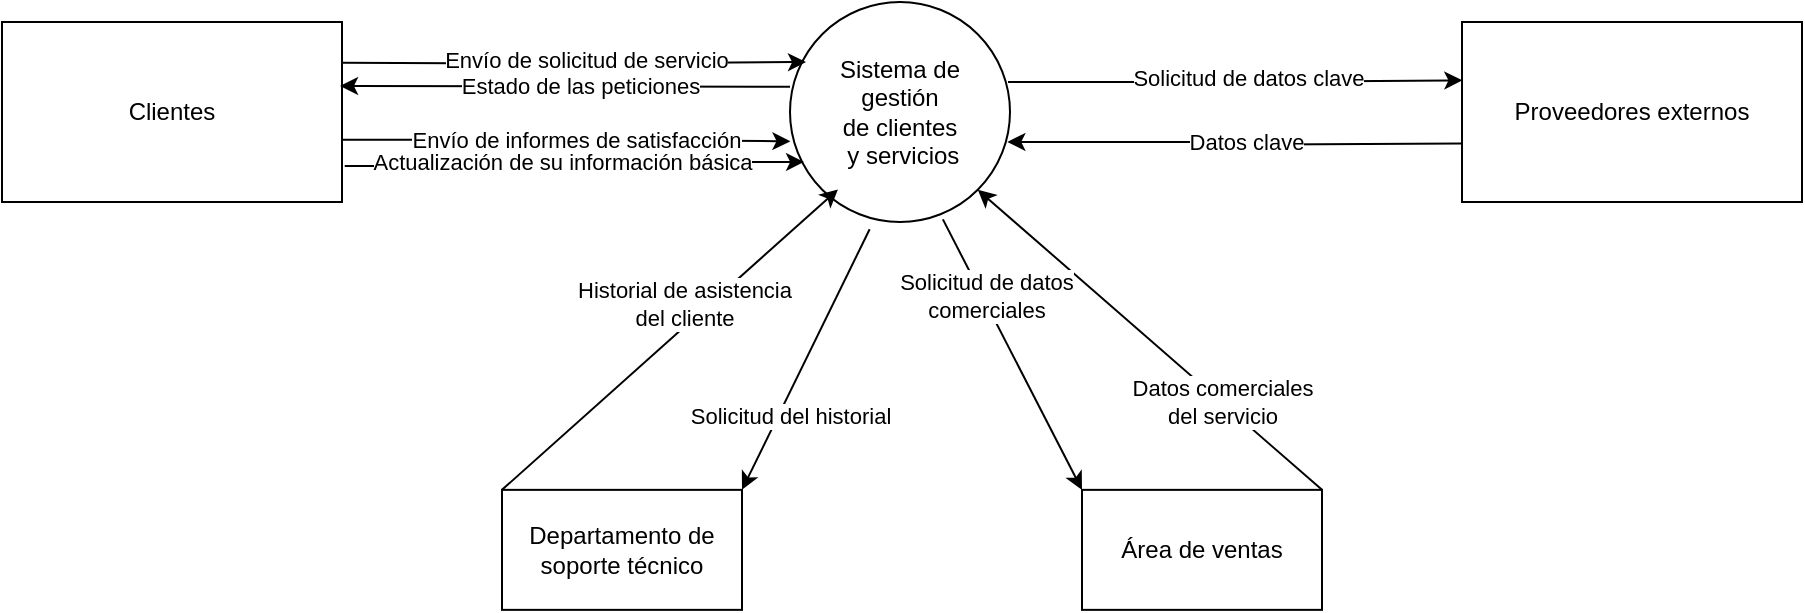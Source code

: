 <mxfile version="24.9.1">
  <diagram name="Página-1" id="o_tzJiIOKgwFFSi4EMNB">
    <mxGraphModel dx="1797" dy="863" grid="1" gridSize="10" guides="1" tooltips="1" connect="1" arrows="1" fold="1" page="1" pageScale="1" pageWidth="827" pageHeight="1169" math="0" shadow="0">
      <root>
        <mxCell id="0" />
        <mxCell id="1" parent="0" />
        <mxCell id="3CDc8pTSTMtiO1tMc391-1" value="&lt;div&gt;Sistema de &lt;br&gt;&lt;/div&gt;&lt;div&gt;gestión&lt;/div&gt;&lt;div&gt;de clientes&lt;br&gt;&lt;/div&gt;&amp;nbsp;y servicios" style="ellipse;whiteSpace=wrap;html=1;aspect=fixed;" parent="1" vertex="1">
          <mxGeometry x="374" y="100" width="110" height="110" as="geometry" />
        </mxCell>
        <mxCell id="3CDc8pTSTMtiO1tMc391-10" value="" style="edgeStyle=orthogonalEdgeStyle;rounded=0;orthogonalLoop=1;jettySize=auto;html=1;entryX=0.002;entryY=0.633;entryDx=0;entryDy=0;entryPerimeter=0;exitX=1;exitY=0.654;exitDx=0;exitDy=0;exitPerimeter=0;" parent="1" source="3CDc8pTSTMtiO1tMc391-2" target="3CDc8pTSTMtiO1tMc391-1" edge="1">
          <mxGeometry relative="1" as="geometry">
            <mxPoint x="140.55" y="170" as="sourcePoint" />
            <mxPoint x="374.0" y="170.39" as="targetPoint" />
          </mxGeometry>
        </mxCell>
        <mxCell id="3CDc8pTSTMtiO1tMc391-16" value="Envío de informes de satisfacción" style="edgeLabel;html=1;align=center;verticalAlign=middle;resizable=0;points=[];" parent="3CDc8pTSTMtiO1tMc391-10" vertex="1" connectable="0">
          <mxGeometry x="-0.257" y="-2" relative="1" as="geometry">
            <mxPoint x="33" y="-2" as="offset" />
          </mxGeometry>
        </mxCell>
        <mxCell id="3CDc8pTSTMtiO1tMc391-2" value="Clientes" style="rounded=0;whiteSpace=wrap;html=1;" parent="1" vertex="1">
          <mxGeometry x="-20" y="110" width="170" height="90" as="geometry" />
        </mxCell>
        <mxCell id="3CDc8pTSTMtiO1tMc391-5" value="" style="edgeStyle=orthogonalEdgeStyle;rounded=0;orthogonalLoop=1;jettySize=auto;html=1;exitX=-0.001;exitY=0.6;exitDx=0;exitDy=0;exitPerimeter=0;entryX=0.988;entryY=0.636;entryDx=0;entryDy=0;entryPerimeter=0;" parent="1" target="3CDc8pTSTMtiO1tMc391-1" edge="1">
          <mxGeometry relative="1" as="geometry">
            <mxPoint x="710.0" y="170.75" as="sourcePoint" />
            <mxPoint x="480" y="170" as="targetPoint" />
          </mxGeometry>
        </mxCell>
        <mxCell id="3CDc8pTSTMtiO1tMc391-24" value="Datos clave" style="edgeLabel;html=1;align=center;verticalAlign=middle;resizable=0;points=[];" parent="3CDc8pTSTMtiO1tMc391-5" vertex="1" connectable="0">
          <mxGeometry x="0.068" y="-1" relative="1" as="geometry">
            <mxPoint x="12" y="1" as="offset" />
          </mxGeometry>
        </mxCell>
        <mxCell id="3CDc8pTSTMtiO1tMc391-11" value="" style="edgeStyle=orthogonalEdgeStyle;rounded=0;orthogonalLoop=1;jettySize=auto;html=1;exitX=1.008;exitY=0.8;exitDx=0;exitDy=0;exitPerimeter=0;entryX=0.064;entryY=0.727;entryDx=0;entryDy=0;entryPerimeter=0;" parent="1" source="3CDc8pTSTMtiO1tMc391-2" target="3CDc8pTSTMtiO1tMc391-1" edge="1">
          <mxGeometry relative="1" as="geometry">
            <mxPoint x="150" y="160.82" as="sourcePoint" />
            <mxPoint x="380" y="160" as="targetPoint" />
          </mxGeometry>
        </mxCell>
        <mxCell id="3CDc8pTSTMtiO1tMc391-17" value="Actualización de su información básica" style="edgeLabel;html=1;align=center;verticalAlign=middle;resizable=0;points=[];" parent="3CDc8pTSTMtiO1tMc391-11" vertex="1" connectable="0">
          <mxGeometry x="0.428" y="-2" relative="1" as="geometry">
            <mxPoint x="-55" y="-2" as="offset" />
          </mxGeometry>
        </mxCell>
        <mxCell id="3CDc8pTSTMtiO1tMc391-14" value="" style="edgeStyle=orthogonalEdgeStyle;rounded=0;orthogonalLoop=1;jettySize=auto;html=1;exitX=1.011;exitY=0.204;exitDx=0;exitDy=0;exitPerimeter=0;" parent="1" edge="1">
          <mxGeometry relative="1" as="geometry">
            <mxPoint x="150.0" y="130.36" as="sourcePoint" />
            <mxPoint x="382" y="130" as="targetPoint" />
          </mxGeometry>
        </mxCell>
        <mxCell id="3CDc8pTSTMtiO1tMc391-15" value="Envío de solicitud de servicio" style="edgeLabel;html=1;align=center;verticalAlign=middle;resizable=0;points=[];" parent="3CDc8pTSTMtiO1tMc391-14" vertex="1" connectable="0">
          <mxGeometry x="-0.137" y="2" relative="1" as="geometry">
            <mxPoint x="21" as="offset" />
          </mxGeometry>
        </mxCell>
        <mxCell id="3CDc8pTSTMtiO1tMc391-20" value="" style="endArrow=classic;html=1;rounded=0;exitX=0.009;exitY=0.385;exitDx=0;exitDy=0;exitPerimeter=0;" parent="1" edge="1">
          <mxGeometry width="50" height="50" relative="1" as="geometry">
            <mxPoint x="374" y="142.35" as="sourcePoint" />
            <mxPoint x="149.01" y="142" as="targetPoint" />
          </mxGeometry>
        </mxCell>
        <mxCell id="3CDc8pTSTMtiO1tMc391-21" value="Estado de las peticiones" style="edgeLabel;html=1;align=center;verticalAlign=middle;resizable=0;points=[];" parent="3CDc8pTSTMtiO1tMc391-20" vertex="1" connectable="0">
          <mxGeometry x="-0.124" relative="1" as="geometry">
            <mxPoint x="-7" as="offset" />
          </mxGeometry>
        </mxCell>
        <mxCell id="3CDc8pTSTMtiO1tMc391-29" value="Proveedores externos" style="rounded=0;whiteSpace=wrap;html=1;" parent="1" vertex="1">
          <mxGeometry x="710" y="110" width="170" height="90" as="geometry" />
        </mxCell>
        <mxCell id="3CDc8pTSTMtiO1tMc391-30" value="" style="edgeStyle=orthogonalEdgeStyle;rounded=0;orthogonalLoop=1;jettySize=auto;html=1;exitX=0.991;exitY=0.364;exitDx=0;exitDy=0;exitPerimeter=0;entryX=0.001;entryY=0.324;entryDx=0;entryDy=0;entryPerimeter=0;" parent="1" source="3CDc8pTSTMtiO1tMc391-1" target="3CDc8pTSTMtiO1tMc391-29" edge="1">
          <mxGeometry relative="1" as="geometry">
            <mxPoint x="480.0" y="140.36" as="sourcePoint" />
            <mxPoint x="712" y="140" as="targetPoint" />
          </mxGeometry>
        </mxCell>
        <mxCell id="3CDc8pTSTMtiO1tMc391-31" value="Solicitud de datos clave" style="edgeLabel;html=1;align=center;verticalAlign=middle;resizable=0;points=[];" parent="3CDc8pTSTMtiO1tMc391-30" vertex="1" connectable="0">
          <mxGeometry x="-0.137" y="2" relative="1" as="geometry">
            <mxPoint x="21" as="offset" />
          </mxGeometry>
        </mxCell>
        <mxCell id="KjVPE9SCz5pheXitiO9b-1" value="Área de ventas" style="rounded=0;whiteSpace=wrap;html=1;" parent="1" vertex="1">
          <mxGeometry x="520" y="343.93" width="120" height="60" as="geometry" />
        </mxCell>
        <mxCell id="KjVPE9SCz5pheXitiO9b-2" value="&lt;div&gt;Departamento de &lt;br&gt;&lt;/div&gt;&lt;div&gt;soporte técnico&lt;br&gt;&lt;/div&gt;" style="rounded=0;whiteSpace=wrap;html=1;" parent="1" vertex="1">
          <mxGeometry x="230.0" y="343.93" width="120" height="60" as="geometry" />
        </mxCell>
        <mxCell id="KjVPE9SCz5pheXitiO9b-3" value="" style="endArrow=classic;html=1;rounded=0;entryX=1;entryY=1;entryDx=0;entryDy=0;exitX=1;exitY=0;exitDx=0;exitDy=0;" parent="1" source="KjVPE9SCz5pheXitiO9b-1" target="3CDc8pTSTMtiO1tMc391-1" edge="1">
          <mxGeometry width="50" height="50" relative="1" as="geometry">
            <mxPoint x="324" y="300" as="sourcePoint" />
            <mxPoint x="374" y="250" as="targetPoint" />
          </mxGeometry>
        </mxCell>
        <mxCell id="KjVPE9SCz5pheXitiO9b-4" value="&lt;div&gt;Datos comerciales&lt;/div&gt;&lt;div&gt;del servicio&lt;br&gt;&lt;/div&gt;" style="edgeLabel;html=1;align=center;verticalAlign=middle;resizable=0;points=[];" parent="KjVPE9SCz5pheXitiO9b-3" vertex="1" connectable="0">
          <mxGeometry x="0.011" y="2" relative="1" as="geometry">
            <mxPoint x="38" y="30" as="offset" />
          </mxGeometry>
        </mxCell>
        <mxCell id="KjVPE9SCz5pheXitiO9b-5" value="" style="endArrow=classic;html=1;rounded=0;exitX=0;exitY=0;exitDx=0;exitDy=0;entryX=0.218;entryY=0.852;entryDx=0;entryDy=0;entryPerimeter=0;" parent="1" source="KjVPE9SCz5pheXitiO9b-2" target="3CDc8pTSTMtiO1tMc391-1" edge="1">
          <mxGeometry width="50" height="50" relative="1" as="geometry">
            <mxPoint x="490" y="290" as="sourcePoint" />
            <mxPoint x="540" y="240" as="targetPoint" />
          </mxGeometry>
        </mxCell>
        <mxCell id="KjVPE9SCz5pheXitiO9b-6" value="&lt;div&gt;Historial de asistencia&lt;/div&gt;&lt;div&gt;del cliente&lt;br&gt;&lt;/div&gt;" style="edgeLabel;html=1;align=center;verticalAlign=middle;resizable=0;points=[];" parent="KjVPE9SCz5pheXitiO9b-5" vertex="1" connectable="0">
          <mxGeometry x="-0.034" relative="1" as="geometry">
            <mxPoint x="9" y="-21" as="offset" />
          </mxGeometry>
        </mxCell>
        <mxCell id="KjVPE9SCz5pheXitiO9b-7" value="" style="endArrow=classic;html=1;rounded=0;exitX=0.695;exitY=0.988;exitDx=0;exitDy=0;entryX=0;entryY=0;entryDx=0;entryDy=0;exitPerimeter=0;" parent="1" source="3CDc8pTSTMtiO1tMc391-1" target="KjVPE9SCz5pheXitiO9b-1" edge="1">
          <mxGeometry width="50" height="50" relative="1" as="geometry">
            <mxPoint x="250" y="270" as="sourcePoint" />
            <mxPoint x="260" y="290" as="targetPoint" />
          </mxGeometry>
        </mxCell>
        <mxCell id="KjVPE9SCz5pheXitiO9b-10" value="&lt;div&gt;Solicitud de datos&lt;/div&gt;&lt;div&gt;comerciales&lt;br&gt;&lt;/div&gt;" style="edgeLabel;html=1;align=center;verticalAlign=middle;resizable=0;points=[];" parent="KjVPE9SCz5pheXitiO9b-7" vertex="1" connectable="0">
          <mxGeometry x="-0.428" y="2" relative="1" as="geometry">
            <mxPoint as="offset" />
          </mxGeometry>
        </mxCell>
        <mxCell id="KjVPE9SCz5pheXitiO9b-8" value="" style="endArrow=classic;html=1;rounded=0;exitX=0.362;exitY=1.033;exitDx=0;exitDy=0;entryX=1;entryY=0;entryDx=0;entryDy=0;exitPerimeter=0;" parent="1" source="3CDc8pTSTMtiO1tMc391-1" target="KjVPE9SCz5pheXitiO9b-2" edge="1">
          <mxGeometry width="50" height="50" relative="1" as="geometry">
            <mxPoint x="664" y="230" as="sourcePoint" />
            <mxPoint x="484" y="336" as="targetPoint" />
          </mxGeometry>
        </mxCell>
        <mxCell id="KjVPE9SCz5pheXitiO9b-9" value="Solicitud del historial" style="edgeLabel;html=1;align=center;verticalAlign=middle;resizable=0;points=[];" parent="KjVPE9SCz5pheXitiO9b-8" vertex="1" connectable="0">
          <mxGeometry x="0.183" y="2" relative="1" as="geometry">
            <mxPoint x="-4" y="15" as="offset" />
          </mxGeometry>
        </mxCell>
      </root>
    </mxGraphModel>
  </diagram>
</mxfile>
